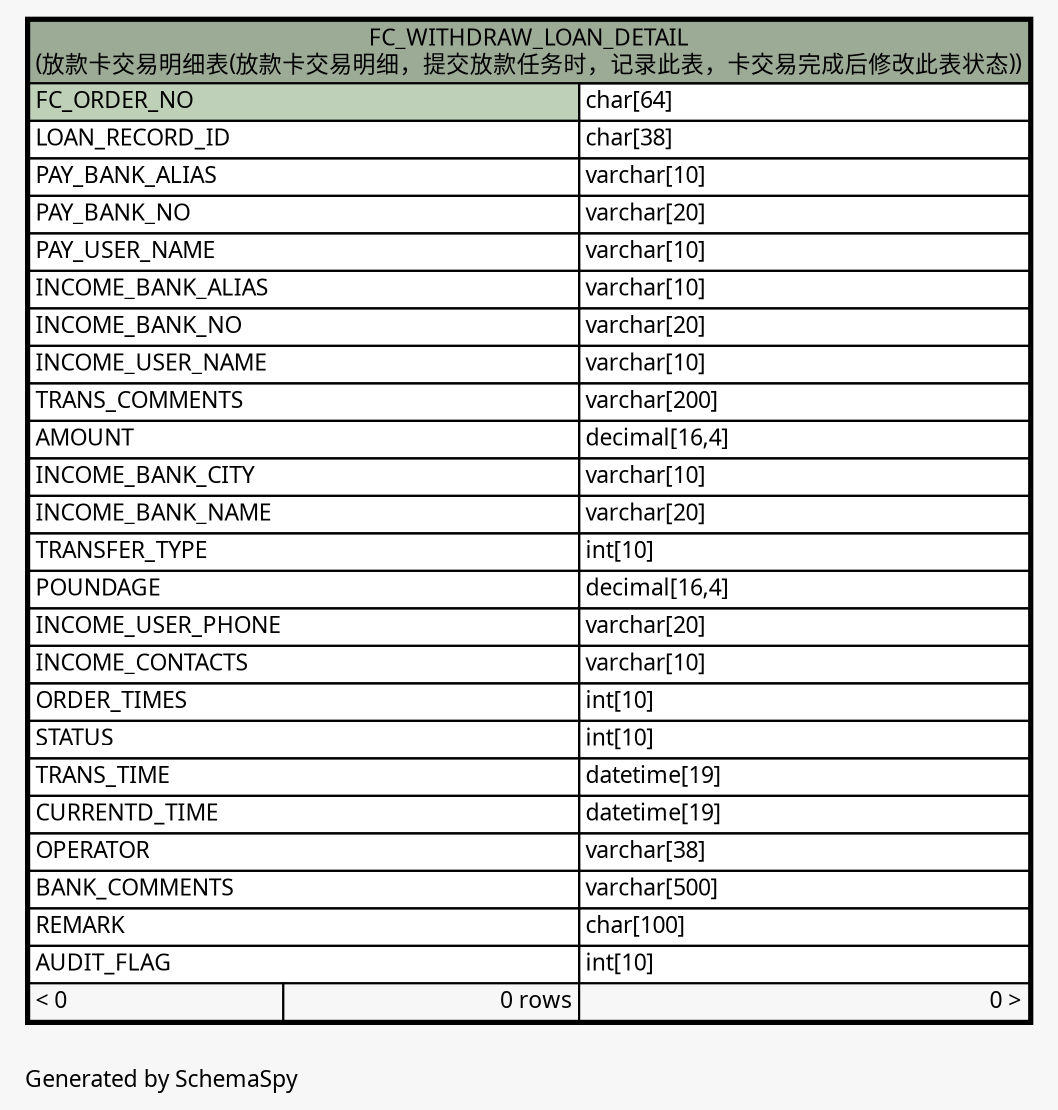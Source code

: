 // dot 2.26.0 on Linux 2.6.32-504.3.3.el6.x86_64
// SchemaSpy rev Unknown
digraph "oneDegreeRelationshipsDiagram" {
  graph [
    rankdir="RL"
    bgcolor="#f7f7f7"
    label="\nGenerated by SchemaSpy"
    labeljust="l"
    nodesep="0.18"
    ranksep="0.46"
    fontname="Microsoft YaHei"
    fontsize="11"
  ];
  node [
    fontname="Microsoft YaHei"
    fontsize="11"
    shape="plaintext"
  ];
  edge [
    arrowsize="0.8"
  ];
  "FC_WITHDRAW_LOAN_DETAIL" [
    label=<
    <TABLE BORDER="2" CELLBORDER="1" CELLSPACING="0" BGCOLOR="#ffffff">
      <TR><TD COLSPAN="3" BGCOLOR="#9bab96" ALIGN="CENTER">FC_WITHDRAW_LOAN_DETAIL<br/>(放款卡交易明细表(放款卡交易明细，提交放款任务时，记录此表，卡交易完成后修改此表状态))</TD></TR>
      <TR><TD PORT="FC_ORDER_NO" COLSPAN="2" BGCOLOR="#bed1b8" ALIGN="LEFT">FC_ORDER_NO</TD><TD PORT="FC_ORDER_NO.type" ALIGN="LEFT">char[64]</TD></TR>
      <TR><TD PORT="LOAN_RECORD_ID" COLSPAN="2" ALIGN="LEFT">LOAN_RECORD_ID</TD><TD PORT="LOAN_RECORD_ID.type" ALIGN="LEFT">char[38]</TD></TR>
      <TR><TD PORT="PAY_BANK_ALIAS" COLSPAN="2" ALIGN="LEFT">PAY_BANK_ALIAS</TD><TD PORT="PAY_BANK_ALIAS.type" ALIGN="LEFT">varchar[10]</TD></TR>
      <TR><TD PORT="PAY_BANK_NO" COLSPAN="2" ALIGN="LEFT">PAY_BANK_NO</TD><TD PORT="PAY_BANK_NO.type" ALIGN="LEFT">varchar[20]</TD></TR>
      <TR><TD PORT="PAY_USER_NAME" COLSPAN="2" ALIGN="LEFT">PAY_USER_NAME</TD><TD PORT="PAY_USER_NAME.type" ALIGN="LEFT">varchar[10]</TD></TR>
      <TR><TD PORT="INCOME_BANK_ALIAS" COLSPAN="2" ALIGN="LEFT">INCOME_BANK_ALIAS</TD><TD PORT="INCOME_BANK_ALIAS.type" ALIGN="LEFT">varchar[10]</TD></TR>
      <TR><TD PORT="INCOME_BANK_NO" COLSPAN="2" ALIGN="LEFT">INCOME_BANK_NO</TD><TD PORT="INCOME_BANK_NO.type" ALIGN="LEFT">varchar[20]</TD></TR>
      <TR><TD PORT="INCOME_USER_NAME" COLSPAN="2" ALIGN="LEFT">INCOME_USER_NAME</TD><TD PORT="INCOME_USER_NAME.type" ALIGN="LEFT">varchar[10]</TD></TR>
      <TR><TD PORT="TRANS_COMMENTS" COLSPAN="2" ALIGN="LEFT">TRANS_COMMENTS</TD><TD PORT="TRANS_COMMENTS.type" ALIGN="LEFT">varchar[200]</TD></TR>
      <TR><TD PORT="AMOUNT" COLSPAN="2" ALIGN="LEFT">AMOUNT</TD><TD PORT="AMOUNT.type" ALIGN="LEFT">decimal[16,4]</TD></TR>
      <TR><TD PORT="INCOME_BANK_CITY" COLSPAN="2" ALIGN="LEFT">INCOME_BANK_CITY</TD><TD PORT="INCOME_BANK_CITY.type" ALIGN="LEFT">varchar[10]</TD></TR>
      <TR><TD PORT="INCOME_BANK_NAME" COLSPAN="2" ALIGN="LEFT">INCOME_BANK_NAME</TD><TD PORT="INCOME_BANK_NAME.type" ALIGN="LEFT">varchar[20]</TD></TR>
      <TR><TD PORT="TRANSFER_TYPE" COLSPAN="2" ALIGN="LEFT">TRANSFER_TYPE</TD><TD PORT="TRANSFER_TYPE.type" ALIGN="LEFT">int[10]</TD></TR>
      <TR><TD PORT="POUNDAGE" COLSPAN="2" ALIGN="LEFT">POUNDAGE</TD><TD PORT="POUNDAGE.type" ALIGN="LEFT">decimal[16,4]</TD></TR>
      <TR><TD PORT="INCOME_USER_PHONE" COLSPAN="2" ALIGN="LEFT">INCOME_USER_PHONE</TD><TD PORT="INCOME_USER_PHONE.type" ALIGN="LEFT">varchar[20]</TD></TR>
      <TR><TD PORT="INCOME_CONTACTS" COLSPAN="2" ALIGN="LEFT">INCOME_CONTACTS</TD><TD PORT="INCOME_CONTACTS.type" ALIGN="LEFT">varchar[10]</TD></TR>
      <TR><TD PORT="ORDER_TIMES" COLSPAN="2" ALIGN="LEFT">ORDER_TIMES</TD><TD PORT="ORDER_TIMES.type" ALIGN="LEFT">int[10]</TD></TR>
      <TR><TD PORT="STATUS" COLSPAN="2" ALIGN="LEFT">STATUS</TD><TD PORT="STATUS.type" ALIGN="LEFT">int[10]</TD></TR>
      <TR><TD PORT="TRANS_TIME" COLSPAN="2" ALIGN="LEFT">TRANS_TIME</TD><TD PORT="TRANS_TIME.type" ALIGN="LEFT">datetime[19]</TD></TR>
      <TR><TD PORT="CURRENTD_TIME" COLSPAN="2" ALIGN="LEFT">CURRENTD_TIME</TD><TD PORT="CURRENTD_TIME.type" ALIGN="LEFT">datetime[19]</TD></TR>
      <TR><TD PORT="OPERATOR" COLSPAN="2" ALIGN="LEFT">OPERATOR</TD><TD PORT="OPERATOR.type" ALIGN="LEFT">varchar[38]</TD></TR>
      <TR><TD PORT="BANK_COMMENTS" COLSPAN="2" ALIGN="LEFT">BANK_COMMENTS</TD><TD PORT="BANK_COMMENTS.type" ALIGN="LEFT">varchar[500]</TD></TR>
      <TR><TD PORT="REMARK" COLSPAN="2" ALIGN="LEFT">REMARK</TD><TD PORT="REMARK.type" ALIGN="LEFT">char[100]</TD></TR>
      <TR><TD PORT="AUDIT_FLAG" COLSPAN="2" ALIGN="LEFT">AUDIT_FLAG</TD><TD PORT="AUDIT_FLAG.type" ALIGN="LEFT">int[10]</TD></TR>
      <TR><TD ALIGN="LEFT" BGCOLOR="#f7f7f7">&lt; 0</TD><TD ALIGN="RIGHT" BGCOLOR="#f7f7f7">0 rows</TD><TD ALIGN="RIGHT" BGCOLOR="#f7f7f7">0 &gt;</TD></TR>
    </TABLE>>
    URL="FC_WITHDRAW_LOAN_DETAIL.html"
    tooltip="FC_WITHDRAW_LOAN_DETAIL"
  ];
}
